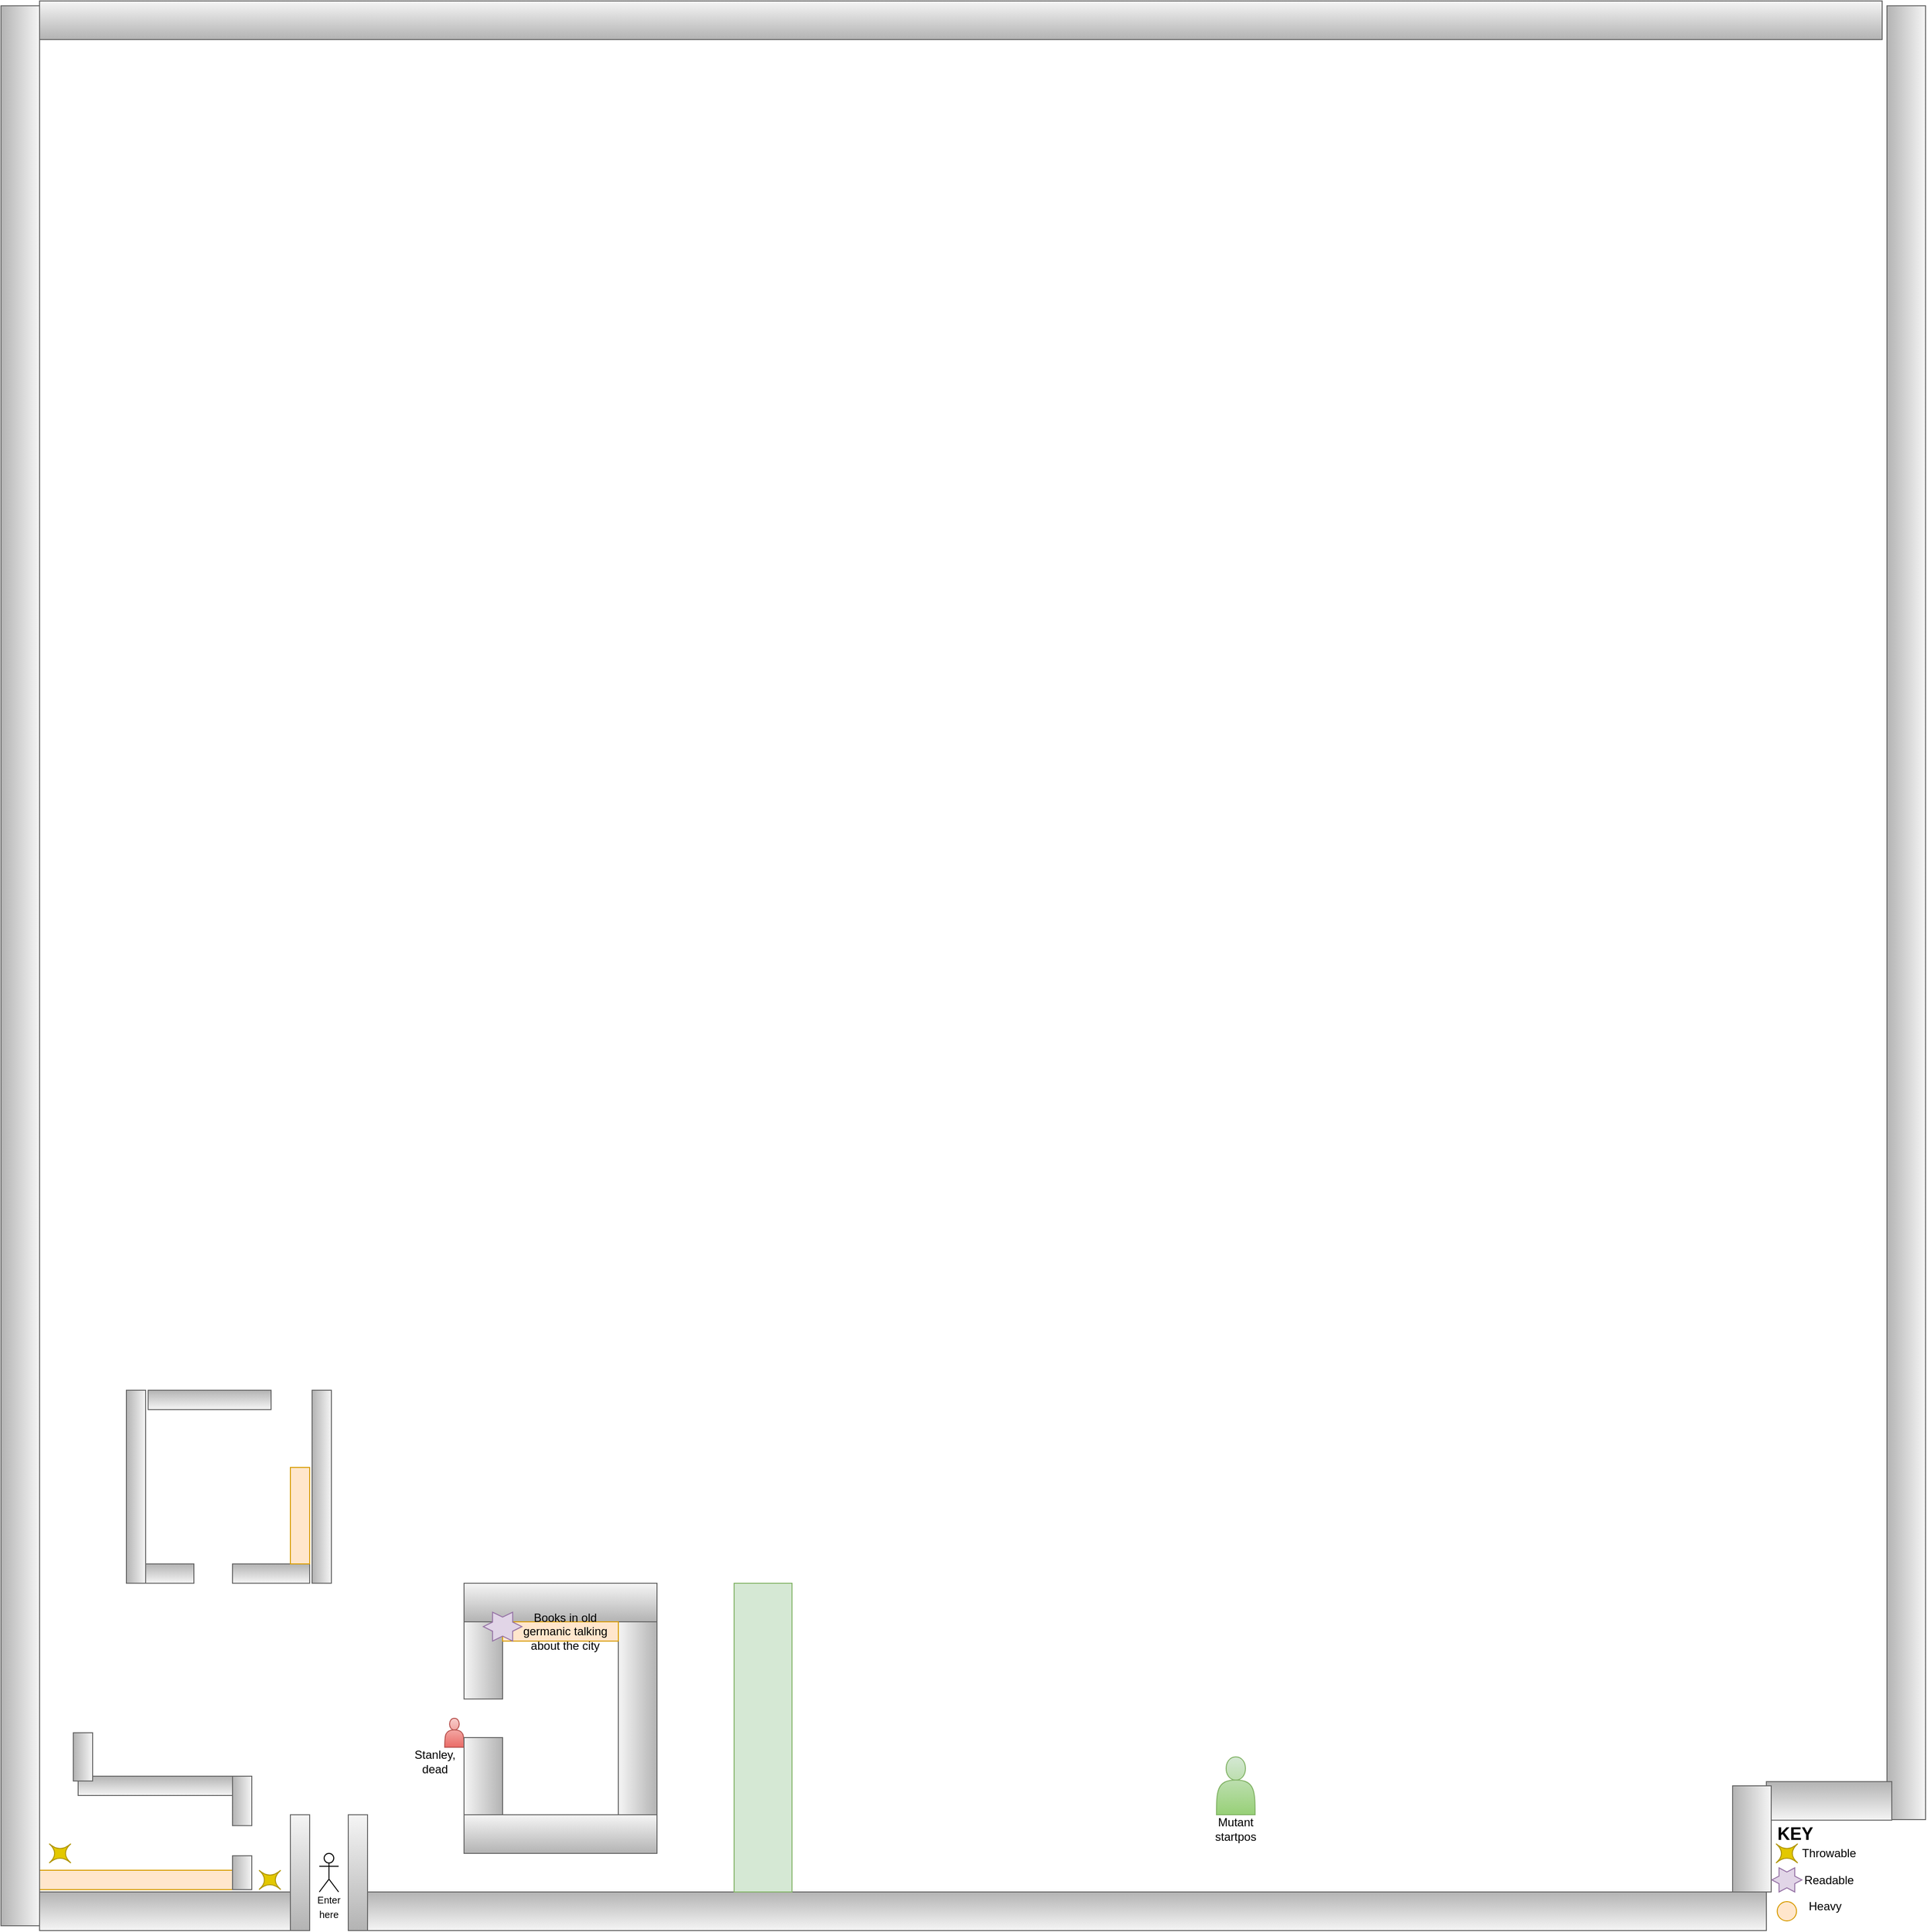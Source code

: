 <mxfile version="21.0.6"><diagram name="Page-1" id="B1JPj3ahYr-7ZcM4JD8f"><mxGraphModel dx="1114" dy="580" grid="1" gridSize="10" guides="1" tooltips="1" connect="1" arrows="1" fold="1" page="1" pageScale="1" pageWidth="2000" pageHeight="2000" math="0" shadow="0"><root><object label="" id="0"><mxCell/></object><mxCell id="1" parent="0"/><mxCell id="BwBZQHCzG1JwZwtNOYDa-2" value="" style="rounded=0;whiteSpace=wrap;html=1;fillColor=#f5f5f5;strokeColor=#666666;gradientColor=#b3b3b3;" vertex="1" parent="1"><mxGeometry x="300" y="1880" width="20" height="120" as="geometry"/></mxCell><mxCell id="BwBZQHCzG1JwZwtNOYDa-3" value="" style="rounded=0;whiteSpace=wrap;html=1;fillColor=#f5f5f5;strokeColor=#666666;gradientColor=#b3b3b3;" vertex="1" parent="1"><mxGeometry x="360" y="1880" width="20" height="120" as="geometry"/></mxCell><mxCell id="BwBZQHCzG1JwZwtNOYDa-4" value="Actor" style="shape=umlActor;verticalLabelPosition=bottom;verticalAlign=top;html=1;outlineConnect=0;noLabel=1;" vertex="1" parent="1"><mxGeometry x="330" y="1920" width="20" height="40" as="geometry"/></mxCell><mxCell id="BwBZQHCzG1JwZwtNOYDa-5" value="&lt;font size=&quot;1&quot;&gt;Enter here&lt;/font&gt;" style="text;strokeColor=none;align=center;fillColor=none;html=1;verticalAlign=middle;whiteSpace=wrap;rounded=0;" vertex="1" parent="1"><mxGeometry x="320" y="1960" width="40" height="30" as="geometry"/></mxCell><mxCell id="BwBZQHCzG1JwZwtNOYDa-6" value="" style="shape=actor;whiteSpace=wrap;html=1;fillColor=#f8cecc;gradientColor=#ea6b66;strokeColor=#b85450;" vertex="1" parent="1"><mxGeometry x="460" y="1780" width="20" height="30" as="geometry"/></mxCell><mxCell id="BwBZQHCzG1JwZwtNOYDa-7" value="Stanley, dead" style="text;strokeColor=none;align=center;fillColor=none;html=1;verticalAlign=middle;whiteSpace=wrap;rounded=0;" vertex="1" parent="1"><mxGeometry x="420" y="1810" width="60" height="30" as="geometry"/></mxCell><mxCell id="BwBZQHCzG1JwZwtNOYDa-9" value="" style="rounded=0;whiteSpace=wrap;html=1;fillColor=#f5f5f5;gradientColor=#b3b3b3;strokeColor=#666666;" vertex="1" parent="1"><mxGeometry x="480" y="1880" width="200" height="40" as="geometry"/></mxCell><mxCell id="BwBZQHCzG1JwZwtNOYDa-10" value="" style="rounded=0;whiteSpace=wrap;html=1;fillColor=#f5f5f5;gradientColor=#b3b3b3;strokeColor=#666666;" vertex="1" parent="1"><mxGeometry x="480" y="1640" width="200" height="40" as="geometry"/></mxCell><mxCell id="BwBZQHCzG1JwZwtNOYDa-11" value="" style="rounded=0;whiteSpace=wrap;html=1;fillColor=#f5f5f5;gradientColor=#b3b3b3;strokeColor=#666666;rotation=-90;" vertex="1" parent="1"><mxGeometry x="460" y="1820" width="80" height="40" as="geometry"/></mxCell><mxCell id="BwBZQHCzG1JwZwtNOYDa-12" value="" style="rounded=0;whiteSpace=wrap;html=1;fillColor=#f5f5f5;gradientColor=#b3b3b3;strokeColor=#666666;rotation=-90;" vertex="1" parent="1"><mxGeometry x="560" y="1760" width="200" height="40" as="geometry"/></mxCell><mxCell id="BwBZQHCzG1JwZwtNOYDa-13" value="" style="rounded=0;whiteSpace=wrap;html=1;fillColor=#f5f5f5;gradientColor=#b3b3b3;strokeColor=#666666;rotation=-90;" vertex="1" parent="1"><mxGeometry x="460" y="1700" width="80" height="40" as="geometry"/></mxCell><mxCell id="BwBZQHCzG1JwZwtNOYDa-14" value="" style="shape=actor;whiteSpace=wrap;html=1;fillColor=#d5e8d4;gradientColor=#97d077;strokeColor=#82b366;" vertex="1" parent="1"><mxGeometry x="1260" y="1820" width="40" height="60" as="geometry"/></mxCell><mxCell id="BwBZQHCzG1JwZwtNOYDa-15" value="Mutant startpos" style="text;strokeColor=none;align=center;fillColor=none;html=1;verticalAlign=middle;whiteSpace=wrap;rounded=0;" vertex="1" parent="1"><mxGeometry x="1250" y="1880" width="60" height="30" as="geometry"/></mxCell><mxCell id="BwBZQHCzG1JwZwtNOYDa-17" value="" style="rounded=0;whiteSpace=wrap;html=1;fillColor=#ffe6cc;strokeColor=#d79b00;rotation=-180;" vertex="1" parent="1"><mxGeometry x="520" y="1680" width="120" height="20" as="geometry"/></mxCell><mxCell id="BwBZQHCzG1JwZwtNOYDa-16" value="" style="verticalLabelPosition=bottom;verticalAlign=top;html=1;shape=mxgraph.basic.6_point_star;fillColor=#e1d5e7;strokeColor=#9673a6;" vertex="1" parent="1"><mxGeometry x="500" y="1670" width="40" height="30" as="geometry"/></mxCell><mxCell id="BwBZQHCzG1JwZwtNOYDa-18" value="Books in old germanic talking about the city" style="text;strokeColor=none;align=center;fillColor=none;html=1;verticalAlign=middle;whiteSpace=wrap;rounded=0;" vertex="1" parent="1"><mxGeometry x="540" y="1675" width="90" height="30" as="geometry"/></mxCell><mxCell id="BwBZQHCzG1JwZwtNOYDa-21" value="" style="rounded=0;whiteSpace=wrap;html=1;fillColor=#f5f5f5;gradientColor=#b3b3b3;strokeColor=#666666;rotation=0;direction=west;" vertex="1" parent="1"><mxGeometry x="40" y="1960" width="260" height="40" as="geometry"/></mxCell><mxCell id="BwBZQHCzG1JwZwtNOYDa-22" value="" style="rounded=0;whiteSpace=wrap;html=1;fillColor=#f5f5f5;gradientColor=#b3b3b3;strokeColor=#666666;rotation=-90;direction=west;" vertex="1" parent="1"><mxGeometry x="232.5" y="1530" width="200" height="20" as="geometry"/></mxCell><mxCell id="BwBZQHCzG1JwZwtNOYDa-23" value="" style="rounded=0;whiteSpace=wrap;html=1;fillColor=#f5f5f5;gradientColor=#b3b3b3;strokeColor=#666666;rotation=0;direction=west;" vertex="1" parent="1"><mxGeometry x="80" y="1840" width="160" height="20" as="geometry"/></mxCell><mxCell id="BwBZQHCzG1JwZwtNOYDa-24" value="" style="rounded=0;whiteSpace=wrap;html=1;fillColor=#f5f5f5;gradientColor=#b3b3b3;strokeColor=#666666;rotation=-90;direction=west;" vertex="1" parent="1"><mxGeometry x="224.38" y="1855.63" width="51.25" height="20" as="geometry"/></mxCell><mxCell id="BwBZQHCzG1JwZwtNOYDa-25" value="" style="rounded=0;whiteSpace=wrap;html=1;fillColor=#f5f5f5;gradientColor=#b3b3b3;strokeColor=#666666;rotation=0;direction=west;" vertex="1" parent="1"><mxGeometry x="240" y="1620" width="80" height="20" as="geometry"/></mxCell><mxCell id="BwBZQHCzG1JwZwtNOYDa-26" value="" style="rounded=0;whiteSpace=wrap;html=1;fillColor=#ffe6cc;strokeColor=#d79b00;rotation=0;direction=west;" vertex="1" parent="1"><mxGeometry x="40" y="1937.5" width="200" height="20" as="geometry"/></mxCell><mxCell id="BwBZQHCzG1JwZwtNOYDa-30" value="" style="rounded=0;whiteSpace=wrap;html=1;fillColor=#f5f5f5;gradientColor=#b3b3b3;strokeColor=#666666;rotation=-90;direction=west;" vertex="1" parent="1"><mxGeometry x="-975" y="980" width="1990" height="40" as="geometry"/></mxCell><mxCell id="BwBZQHCzG1JwZwtNOYDa-31" value="" style="rounded=0;whiteSpace=wrap;html=1;fillColor=#f5f5f5;gradientColor=#b3b3b3;strokeColor=#666666;rotation=-90;direction=west;" vertex="1" parent="1"><mxGeometry x="1035" y="925" width="1880" height="40" as="geometry"/></mxCell><mxCell id="BwBZQHCzG1JwZwtNOYDa-33" value="" style="rounded=0;whiteSpace=wrap;html=1;fillColor=#f5f5f5;gradientColor=#b3b3b3;strokeColor=#666666;rotation=0;direction=west;" vertex="1" parent="1"><mxGeometry x="380" y="1960" width="1450" height="40" as="geometry"/></mxCell><mxCell id="BwBZQHCzG1JwZwtNOYDa-34" value="" style="rounded=0;whiteSpace=wrap;html=1;fillColor=#f5f5f5;gradientColor=#b3b3b3;strokeColor=#666666;rotation=-180;direction=west;" vertex="1" parent="1"><mxGeometry x="40" width="1910" height="40" as="geometry"/></mxCell><mxCell id="BwBZQHCzG1JwZwtNOYDa-35" value="" style="rounded=0;whiteSpace=wrap;html=1;fillColor=#f5f5f5;gradientColor=#b3b3b3;strokeColor=#666666;rotation=-90;direction=west;" vertex="1" parent="1"><mxGeometry x="232.5" y="1930" width="35" height="20" as="geometry"/></mxCell><mxCell id="BwBZQHCzG1JwZwtNOYDa-36" value="" style="rounded=0;whiteSpace=wrap;html=1;fillColor=#f5f5f5;gradientColor=#b3b3b3;strokeColor=#666666;rotation=-90;direction=west;" vertex="1" parent="1"><mxGeometry x="60" y="1810" width="50" height="20" as="geometry"/></mxCell><mxCell id="BwBZQHCzG1JwZwtNOYDa-38" value="" style="shape=switch;whiteSpace=wrap;html=1;fillColor=#e3c800;strokeColor=#B09500;fontColor=#000000;" vertex="1" parent="1"><mxGeometry x="267.5" y="1937.5" width="22.5" height="20" as="geometry"/></mxCell><mxCell id="BwBZQHCzG1JwZwtNOYDa-39" value="" style="rounded=0;whiteSpace=wrap;html=1;fillColor=#f5f5f5;gradientColor=#b3b3b3;strokeColor=#666666;rotation=0;direction=west;" vertex="1" parent="1"><mxGeometry x="1830" y="1845.63" width="130" height="40" as="geometry"/></mxCell><mxCell id="BwBZQHCzG1JwZwtNOYDa-40" value="" style="rounded=0;whiteSpace=wrap;html=1;fillColor=#f5f5f5;gradientColor=#b3b3b3;strokeColor=#666666;rotation=-90;direction=west;" vertex="1" parent="1"><mxGeometry x="1760" y="1885" width="110" height="40" as="geometry"/></mxCell><mxCell id="BwBZQHCzG1JwZwtNOYDa-41" value="&lt;b&gt;&lt;font style=&quot;font-size: 18px;&quot;&gt;KEY&lt;/font&gt;&lt;/b&gt;" style="text;strokeColor=none;align=center;fillColor=none;html=1;verticalAlign=middle;whiteSpace=wrap;rounded=0;" vertex="1" parent="1"><mxGeometry x="1830" y="1885" width="60" height="30" as="geometry"/></mxCell><mxCell id="BwBZQHCzG1JwZwtNOYDa-42" value="" style="shape=switch;whiteSpace=wrap;html=1;fillColor=#e3c800;strokeColor=#B09500;fontColor=#000000;" vertex="1" parent="1"><mxGeometry x="1840" y="1910" width="22.5" height="20" as="geometry"/></mxCell><mxCell id="BwBZQHCzG1JwZwtNOYDa-45" value="Throwable" style="text;strokeColor=none;align=center;fillColor=none;html=1;verticalAlign=middle;whiteSpace=wrap;rounded=0;" vertex="1" parent="1"><mxGeometry x="1865" y="1905" width="60" height="30" as="geometry"/></mxCell><mxCell id="BwBZQHCzG1JwZwtNOYDa-46" value="" style="verticalLabelPosition=bottom;verticalAlign=top;html=1;shape=mxgraph.basic.6_point_star;fillColor=#e1d5e7;strokeColor=#9673a6;" vertex="1" parent="1"><mxGeometry x="1835.63" y="1935" width="31.25" height="25" as="geometry"/></mxCell><mxCell id="BwBZQHCzG1JwZwtNOYDa-48" value="Readable" style="text;strokeColor=none;align=center;fillColor=none;html=1;verticalAlign=middle;whiteSpace=wrap;rounded=0;" vertex="1" parent="1"><mxGeometry x="1865" y="1932.5" width="60" height="30" as="geometry"/></mxCell><mxCell id="BwBZQHCzG1JwZwtNOYDa-50" value="" style="verticalLabelPosition=bottom;verticalAlign=top;html=1;shape=mxgraph.basic.donut;dx=10;fillColor=#ffe6cc;strokeColor=#d79b00;" vertex="1" parent="1"><mxGeometry x="1841.25" y="1970" width="20" height="20" as="geometry"/></mxCell><mxCell id="BwBZQHCzG1JwZwtNOYDa-52" value="Heavy" style="text;strokeColor=none;align=center;fillColor=none;html=1;verticalAlign=middle;whiteSpace=wrap;rounded=0;" vertex="1" parent="1"><mxGeometry x="1861.25" y="1960" width="60" height="30" as="geometry"/></mxCell><mxCell id="BwBZQHCzG1JwZwtNOYDa-53" value="" style="verticalLabelPosition=bottom;verticalAlign=top;html=1;shape=mxgraph.basic.rect;fillColor2=none;strokeWidth=1;size=20;indent=5;fillColor=#d5e8d4;strokeColor=#82b366;rotation=-90;" vertex="1" parent="1"><mxGeometry x="630" y="1770" width="320" height="60" as="geometry"/></mxCell><mxCell id="BwBZQHCzG1JwZwtNOYDa-54" value="" style="shape=switch;whiteSpace=wrap;html=1;fillColor=#e3c800;strokeColor=#B09500;fontColor=#000000;" vertex="1" parent="1"><mxGeometry x="50" y="1910" width="22.5" height="20" as="geometry"/></mxCell><mxCell id="BwBZQHCzG1JwZwtNOYDa-55" value="" style="rounded=0;whiteSpace=wrap;html=1;fillColor=#f5f5f5;gradientColor=#b3b3b3;strokeColor=#666666;rotation=0;direction=west;" vertex="1" parent="1"><mxGeometry x="150" y="1620" width="50" height="20" as="geometry"/></mxCell><mxCell id="BwBZQHCzG1JwZwtNOYDa-56" value="" style="rounded=0;whiteSpace=wrap;html=1;fillColor=#f5f5f5;gradientColor=#b3b3b3;strokeColor=#666666;rotation=-90;direction=west;" vertex="1" parent="1"><mxGeometry x="40" y="1530" width="200" height="20" as="geometry"/></mxCell><mxCell id="BwBZQHCzG1JwZwtNOYDa-57" value="" style="rounded=0;whiteSpace=wrap;html=1;fillColor=#f5f5f5;gradientColor=#b3b3b3;strokeColor=#666666;rotation=0;direction=west;" vertex="1" parent="1"><mxGeometry x="152.5" y="1440" width="127.5" height="20" as="geometry"/></mxCell><mxCell id="BwBZQHCzG1JwZwtNOYDa-58" value="" style="rounded=0;whiteSpace=wrap;html=1;fillColor=#ffe6cc;strokeColor=#d79b00;rotation=-90;direction=west;" vertex="1" parent="1"><mxGeometry x="260" y="1560" width="100" height="20" as="geometry"/></mxCell></root></mxGraphModel></diagram></mxfile>